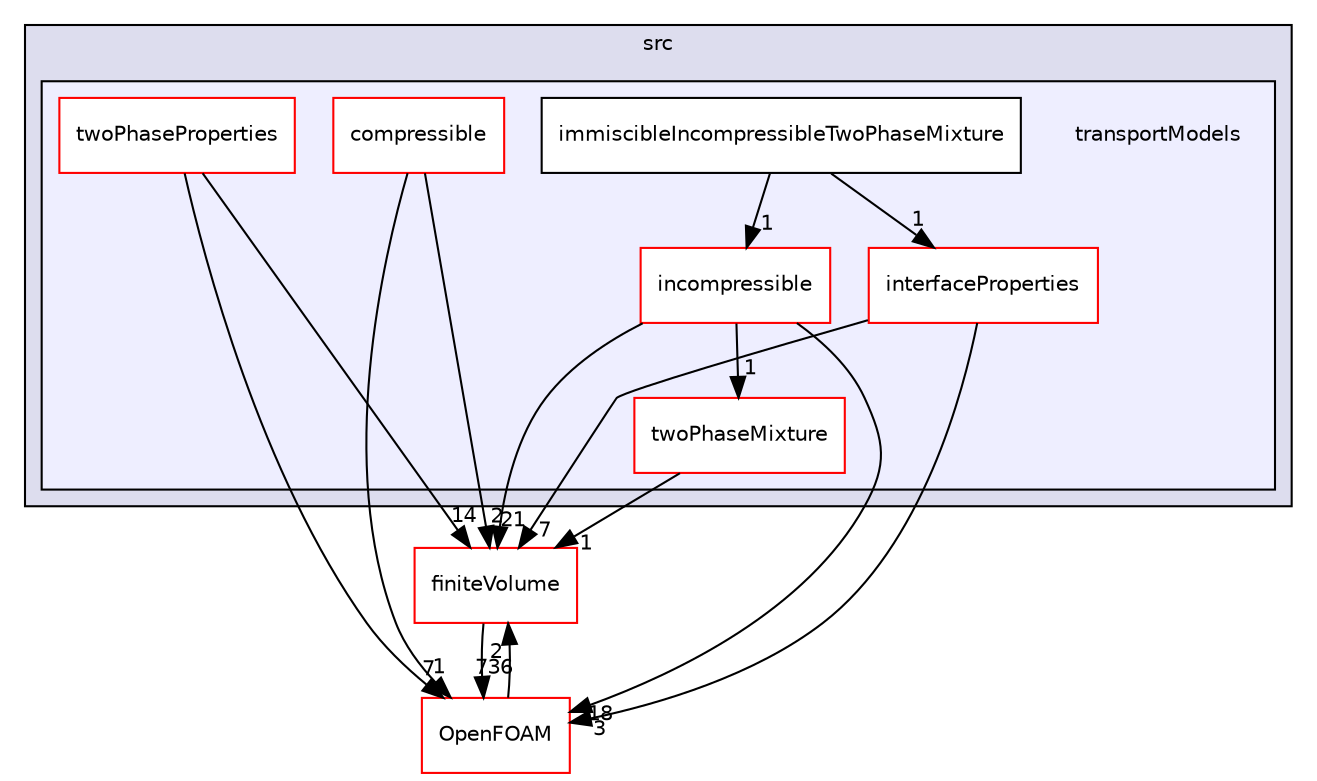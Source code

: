 digraph "src/transportModels" {
  bgcolor=transparent;
  compound=true
  node [ fontsize="10", fontname="Helvetica"];
  edge [ labelfontsize="10", labelfontname="Helvetica"];
  subgraph clusterdir_68267d1309a1af8e8297ef4c3efbcdba {
    graph [ bgcolor="#ddddee", pencolor="black", label="src" fontname="Helvetica", fontsize="10", URL="dir_68267d1309a1af8e8297ef4c3efbcdba.html"]
  subgraph clusterdir_9415e59289a6feeb24164dafa70a594f {
    graph [ bgcolor="#eeeeff", pencolor="black", label="" URL="dir_9415e59289a6feeb24164dafa70a594f.html"];
    dir_9415e59289a6feeb24164dafa70a594f [shape=plaintext label="transportModels"];
    dir_1490415276cf6c885d83db7767588e6a [shape=box label="compressible" color="red" fillcolor="white" style="filled" URL="dir_1490415276cf6c885d83db7767588e6a.html"];
    dir_f360eee4f758a83ee90d43c6d2dfc087 [shape=box label="immiscibleIncompressibleTwoPhaseMixture" color="black" fillcolor="white" style="filled" URL="dir_f360eee4f758a83ee90d43c6d2dfc087.html"];
    dir_ba81af78f54c1241449acf985c81e6d8 [shape=box label="incompressible" color="red" fillcolor="white" style="filled" URL="dir_ba81af78f54c1241449acf985c81e6d8.html"];
    dir_c88d6d7462244dc5ba84ed1605548fd3 [shape=box label="interfaceProperties" color="red" fillcolor="white" style="filled" URL="dir_c88d6d7462244dc5ba84ed1605548fd3.html"];
    dir_eb16c39e798c85e23cdc92056469ea82 [shape=box label="twoPhaseMixture" color="red" fillcolor="white" style="filled" URL="dir_eb16c39e798c85e23cdc92056469ea82.html"];
    dir_3019d983b5a7602720418391e329a496 [shape=box label="twoPhaseProperties" color="red" fillcolor="white" style="filled" URL="dir_3019d983b5a7602720418391e329a496.html"];
  }
  }
  dir_9bd15774b555cf7259a6fa18f99fe99b [shape=box label="finiteVolume" color="red" URL="dir_9bd15774b555cf7259a6fa18f99fe99b.html"];
  dir_c5473ff19b20e6ec4dfe5c310b3778a8 [shape=box label="OpenFOAM" color="red" URL="dir_c5473ff19b20e6ec4dfe5c310b3778a8.html"];
  dir_9bd15774b555cf7259a6fa18f99fe99b->dir_c5473ff19b20e6ec4dfe5c310b3778a8 [headlabel="736", labeldistance=1.5 headhref="dir_000894_001888.html"];
  dir_3019d983b5a7602720418391e329a496->dir_9bd15774b555cf7259a6fa18f99fe99b [headlabel="14", labeldistance=1.5 headhref="dir_002954_000894.html"];
  dir_3019d983b5a7602720418391e329a496->dir_c5473ff19b20e6ec4dfe5c310b3778a8 [headlabel="7", labeldistance=1.5 headhref="dir_002954_001888.html"];
  dir_1490415276cf6c885d83db7767588e6a->dir_9bd15774b555cf7259a6fa18f99fe99b [headlabel="2", labeldistance=1.5 headhref="dir_002939_000894.html"];
  dir_1490415276cf6c885d83db7767588e6a->dir_c5473ff19b20e6ec4dfe5c310b3778a8 [headlabel="1", labeldistance=1.5 headhref="dir_002939_001888.html"];
  dir_f360eee4f758a83ee90d43c6d2dfc087->dir_ba81af78f54c1241449acf985c81e6d8 [headlabel="1", labeldistance=1.5 headhref="dir_002941_000911.html"];
  dir_f360eee4f758a83ee90d43c6d2dfc087->dir_c88d6d7462244dc5ba84ed1605548fd3 [headlabel="1", labeldistance=1.5 headhref="dir_002941_002950.html"];
  dir_ba81af78f54c1241449acf985c81e6d8->dir_9bd15774b555cf7259a6fa18f99fe99b [headlabel="21", labeldistance=1.5 headhref="dir_000911_000894.html"];
  dir_ba81af78f54c1241449acf985c81e6d8->dir_c5473ff19b20e6ec4dfe5c310b3778a8 [headlabel="18", labeldistance=1.5 headhref="dir_000911_001888.html"];
  dir_ba81af78f54c1241449acf985c81e6d8->dir_eb16c39e798c85e23cdc92056469ea82 [headlabel="1", labeldistance=1.5 headhref="dir_000911_002952.html"];
  dir_c5473ff19b20e6ec4dfe5c310b3778a8->dir_9bd15774b555cf7259a6fa18f99fe99b [headlabel="2", labeldistance=1.5 headhref="dir_001888_000894.html"];
  dir_eb16c39e798c85e23cdc92056469ea82->dir_9bd15774b555cf7259a6fa18f99fe99b [headlabel="1", labeldistance=1.5 headhref="dir_002952_000894.html"];
  dir_c88d6d7462244dc5ba84ed1605548fd3->dir_9bd15774b555cf7259a6fa18f99fe99b [headlabel="7", labeldistance=1.5 headhref="dir_002950_000894.html"];
  dir_c88d6d7462244dc5ba84ed1605548fd3->dir_c5473ff19b20e6ec4dfe5c310b3778a8 [headlabel="3", labeldistance=1.5 headhref="dir_002950_001888.html"];
}
